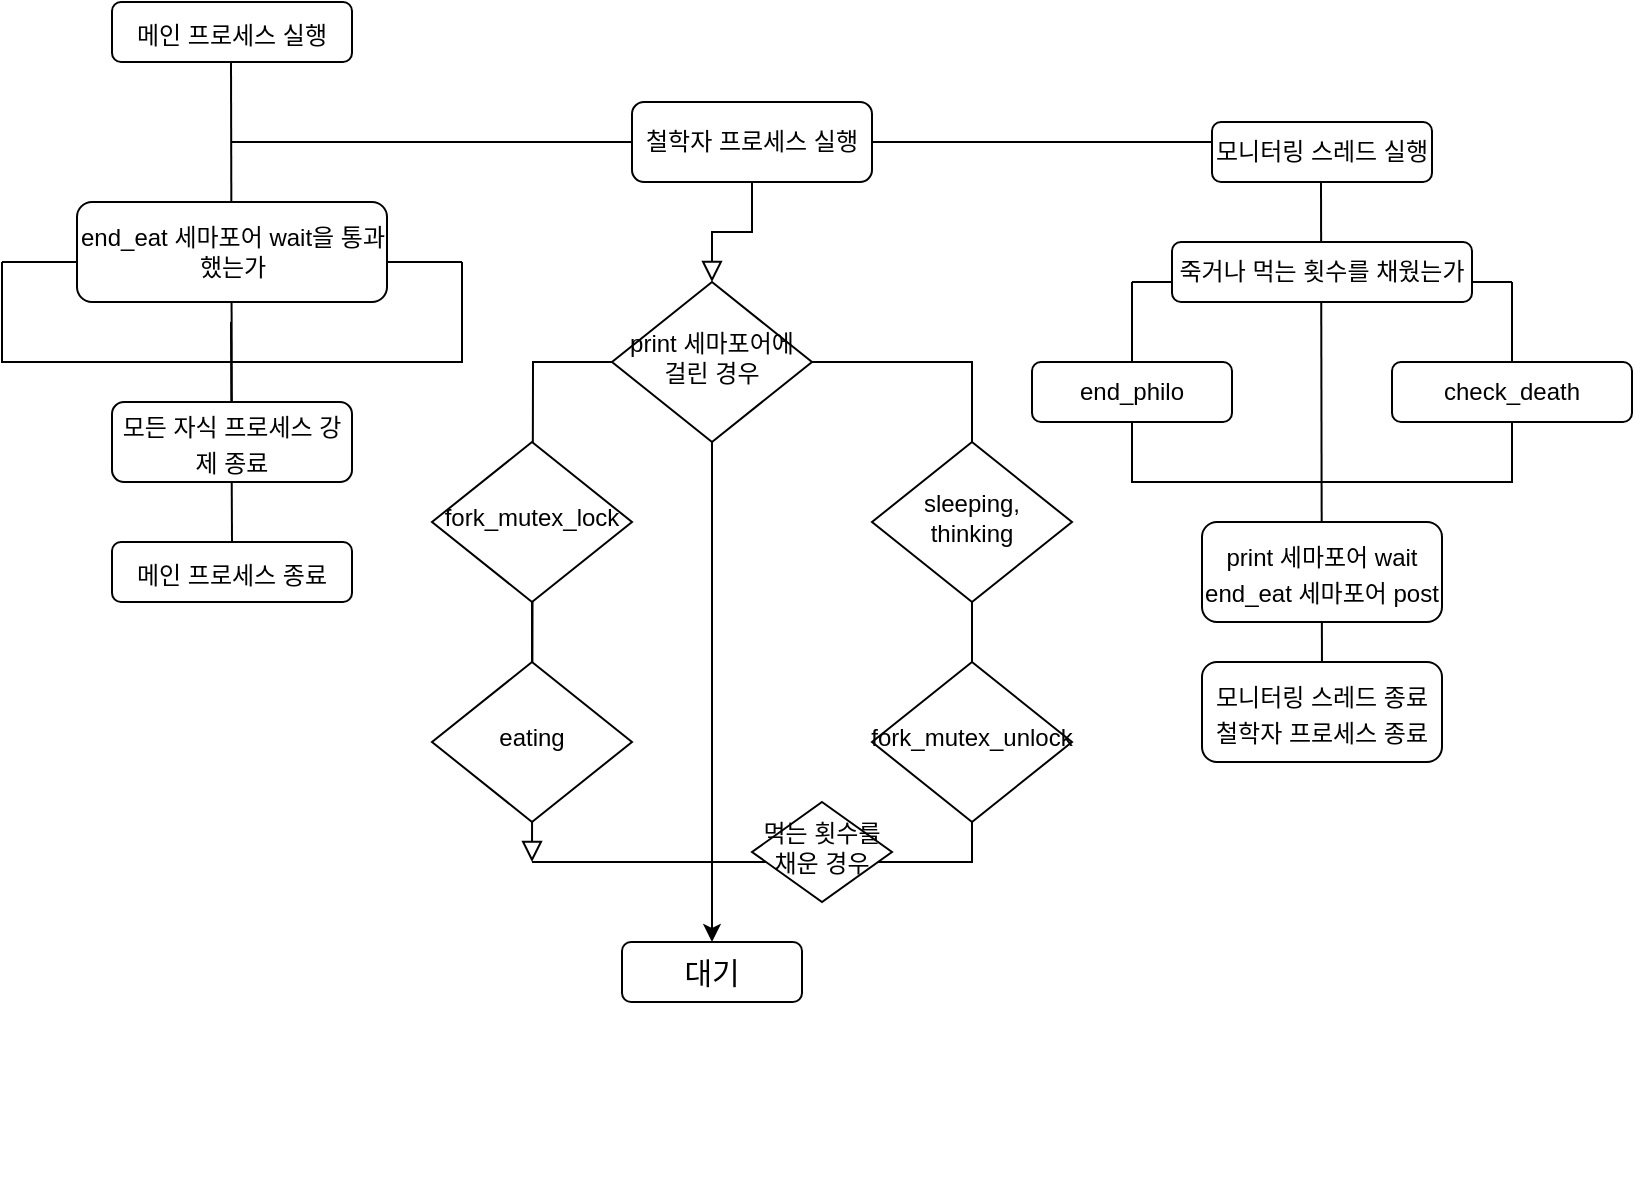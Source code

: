 <mxfile version="20.5.3" type="device"><diagram id="uqdI3uxe2mKfC2IrHBiJ" name="Page-1"><mxGraphModel dx="797" dy="490" grid="1" gridSize="10" guides="1" tooltips="1" connect="1" arrows="1" fold="1" page="1" pageScale="1" pageWidth="850" pageHeight="1100" math="0" shadow="0"><root><mxCell id="0"/><mxCell id="1" parent="0"/><mxCell id="PLW9pPy8reArhbwLxWtk-1" value="&lt;font style=&quot;font-size: 12px;&quot;&gt;메인 프로세스 실행&lt;/font&gt;" style="rounded=1;whiteSpace=wrap;html=1;fontSize=15;" parent="1" vertex="1"><mxGeometry x="160" y="20" width="120" height="30" as="geometry"/></mxCell><mxCell id="PLW9pPy8reArhbwLxWtk-2" value="" style="endArrow=none;html=1;rounded=0;fontSize=15;" parent="1" edge="1"><mxGeometry width="50" height="50" relative="1" as="geometry"><mxPoint x="220" y="260" as="sourcePoint"/><mxPoint x="219.5" y="50" as="targetPoint"/></mxGeometry></mxCell><mxCell id="PLW9pPy8reArhbwLxWtk-4" value="" style="swimlane;startSize=0;fontSize=12;" parent="1" vertex="1"><mxGeometry x="105" y="150" width="230" height="50" as="geometry"/></mxCell><mxCell id="PLW9pPy8reArhbwLxWtk-6" value="" style="endArrow=none;html=1;rounded=0;fontSize=12;entryX=0.5;entryY=0;entryDx=0;entryDy=0;" parent="PLW9pPy8reArhbwLxWtk-4" target="PLW9pPy8reArhbwLxWtk-8" edge="1"><mxGeometry width="50" height="50" relative="1" as="geometry"><mxPoint x="114.5" y="30" as="sourcePoint"/><mxPoint x="115" y="70" as="targetPoint"/></mxGeometry></mxCell><mxCell id="PLW9pPy8reArhbwLxWtk-7" value="end_eat 세마포어 wait을 통과 했는가" style="rounded=1;whiteSpace=wrap;html=1;fontSize=12;" parent="1" vertex="1"><mxGeometry x="142.5" y="120" width="155" height="50" as="geometry"/></mxCell><mxCell id="PLW9pPy8reArhbwLxWtk-8" value="&lt;font style=&quot;font-size: 12px;&quot;&gt;메인 프로세스 종료&lt;/font&gt;" style="rounded=1;whiteSpace=wrap;html=1;fontSize=15;" parent="1" vertex="1"><mxGeometry x="160" y="290" width="120" height="30" as="geometry"/></mxCell><mxCell id="PLW9pPy8reArhbwLxWtk-9" value="" style="endArrow=none;html=1;rounded=0;fontSize=12;" parent="1" edge="1"><mxGeometry width="50" height="50" relative="1" as="geometry"><mxPoint x="220" y="90" as="sourcePoint"/><mxPoint x="710" y="90" as="targetPoint"/></mxGeometry></mxCell><mxCell id="PLW9pPy8reArhbwLxWtk-23" value="&lt;font style=&quot;font-size: 12px;&quot;&gt;모든 자식 프로세스 강제 종료&lt;/font&gt;" style="rounded=1;whiteSpace=wrap;html=1;fontSize=15;" parent="1" vertex="1"><mxGeometry x="160" y="220" width="120" height="40" as="geometry"/></mxCell><mxCell id="PLW9pPy8reArhbwLxWtk-26" value="" style="group" parent="1" vertex="1" connectable="0"><mxGeometry x="320" y="70" width="320" height="550" as="geometry"/></mxCell><mxCell id="PLW9pPy8reArhbwLxWtk-25" value="" style="group" parent="PLW9pPy8reArhbwLxWtk-26" vertex="1" connectable="0"><mxGeometry x="50" width="270" height="550" as="geometry"/></mxCell><mxCell id="PLW9pPy8reArhbwLxWtk-10" value="" style="edgeStyle=orthogonalEdgeStyle;rounded=0;html=1;jettySize=auto;orthogonalLoop=1;fontSize=11;endArrow=none;endFill=0;endSize=8;strokeWidth=1;shadow=0;labelBackgroundColor=none;" parent="PLW9pPy8reArhbwLxWtk-25" source="PLW9pPy8reArhbwLxWtk-13" edge="1"><mxGeometry y="10" relative="1" as="geometry"><mxPoint as="offset"/><mxPoint x="-260" y="60" as="sourcePoint"/><mxPoint y="380" as="targetPoint"/><Array as="points"><mxPoint x="220" y="130"/><mxPoint x="220" y="380"/></Array></mxGeometry></mxCell><mxCell id="PLW9pPy8reArhbwLxWtk-11" value="철학자 프로세스 실행" style="rounded=1;whiteSpace=wrap;html=1;fontSize=12;glass=0;strokeWidth=1;shadow=0;" parent="PLW9pPy8reArhbwLxWtk-25" vertex="1"><mxGeometry x="50" width="120" height="40" as="geometry"/></mxCell><mxCell id="PLW9pPy8reArhbwLxWtk-12" value="sleeping, thinking" style="rhombus;whiteSpace=wrap;html=1;shadow=0;fontFamily=Helvetica;fontSize=12;align=center;strokeWidth=1;spacing=6;spacingTop=-4;" parent="PLW9pPy8reArhbwLxWtk-25" vertex="1"><mxGeometry x="170" y="170" width="100" height="80" as="geometry"/></mxCell><mxCell id="PLW9pPy8reArhbwLxWtk-13" value="print 세마포어에 걸린 경우" style="rhombus;whiteSpace=wrap;html=1;shadow=0;fontFamily=Helvetica;fontSize=12;align=center;strokeWidth=1;spacing=6;spacingTop=-4;" parent="PLW9pPy8reArhbwLxWtk-25" vertex="1"><mxGeometry x="40" y="90" width="100" height="80" as="geometry"/></mxCell><mxCell id="PLW9pPy8reArhbwLxWtk-16" value="fork_mutex_unlock" style="rhombus;whiteSpace=wrap;html=1;shadow=0;fontFamily=Helvetica;fontSize=12;align=center;strokeWidth=1;spacing=6;spacingTop=-4;" parent="PLW9pPy8reArhbwLxWtk-25" vertex="1"><mxGeometry x="170" y="280" width="100" height="80" as="geometry"/></mxCell><mxCell id="PLW9pPy8reArhbwLxWtk-19" value="" style="endArrow=classic;html=1;rounded=0;fontSize=15;entryX=0.5;entryY=0;entryDx=0;entryDy=0;" parent="PLW9pPy8reArhbwLxWtk-25" target="PLW9pPy8reArhbwLxWtk-21" edge="1"><mxGeometry width="50" height="50" relative="1" as="geometry"><mxPoint x="90" y="170" as="sourcePoint"/><mxPoint x="110" y="530" as="targetPoint"/></mxGeometry></mxCell><mxCell id="PLW9pPy8reArhbwLxWtk-21" value="대기" style="rounded=1;whiteSpace=wrap;html=1;fontSize=15;" parent="PLW9pPy8reArhbwLxWtk-25" vertex="1"><mxGeometry x="45" y="420" width="90" height="30" as="geometry"/></mxCell><mxCell id="PLW9pPy8reArhbwLxWtk-22" value="" style="rounded=0;html=1;jettySize=auto;orthogonalLoop=1;fontSize=11;endArrow=block;endFill=0;endSize=8;strokeWidth=1;shadow=0;labelBackgroundColor=none;edgeStyle=orthogonalEdgeStyle;" parent="PLW9pPy8reArhbwLxWtk-25" source="PLW9pPy8reArhbwLxWtk-11" target="PLW9pPy8reArhbwLxWtk-13" edge="1"><mxGeometry relative="1" as="geometry"/></mxCell><mxCell id="PLW9pPy8reArhbwLxWtk-14" value="" style="rounded=0;html=1;jettySize=auto;orthogonalLoop=1;fontSize=11;endArrow=block;endFill=0;endSize=8;strokeWidth=1;shadow=0;labelBackgroundColor=none;edgeStyle=orthogonalEdgeStyle;" parent="PLW9pPy8reArhbwLxWtk-25" source="PLW9pPy8reArhbwLxWtk-13" edge="1"><mxGeometry y="20" relative="1" as="geometry"><mxPoint as="offset"/><mxPoint y="380" as="targetPoint"/></mxGeometry></mxCell><mxCell id="69oc-D4xW6F9bMDUG1GZ-2" value="먹는 횟수를 채운 경우" style="rhombus;whiteSpace=wrap;html=1;shadow=0;fontFamily=Helvetica;fontSize=12;align=center;strokeWidth=1;spacing=6;spacingTop=-4;" vertex="1" parent="PLW9pPy8reArhbwLxWtk-25"><mxGeometry x="110" y="350" width="70" height="50" as="geometry"/></mxCell><mxCell id="PLW9pPy8reArhbwLxWtk-18" value="" style="rounded=0;html=1;jettySize=auto;orthogonalLoop=1;fontSize=11;endArrow=none;endFill=0;endSize=8;strokeWidth=1;shadow=0;labelBackgroundColor=none;edgeStyle=orthogonalEdgeStyle;entryX=0.5;entryY=0;entryDx=0;entryDy=0;" parent="PLW9pPy8reArhbwLxWtk-26" source="PLW9pPy8reArhbwLxWtk-17" target="PLW9pPy8reArhbwLxWtk-15" edge="1"><mxGeometry x="0.333" y="20" relative="1" as="geometry"><mxPoint as="offset"/><mxPoint x="50" y="170" as="sourcePoint"/><mxPoint x="110" y="430" as="targetPoint"/></mxGeometry></mxCell><mxCell id="PLW9pPy8reArhbwLxWtk-15" value="eating" style="rhombus;whiteSpace=wrap;html=1;shadow=0;fontFamily=Helvetica;fontSize=12;align=center;strokeWidth=1;spacing=6;spacingTop=-4;" parent="PLW9pPy8reArhbwLxWtk-26" vertex="1"><mxGeometry y="280" width="100" height="80" as="geometry"/></mxCell><mxCell id="PLW9pPy8reArhbwLxWtk-17" value="fork_mutex_lock" style="rhombus;whiteSpace=wrap;html=1;shadow=0;fontFamily=Helvetica;fontSize=12;align=center;strokeWidth=1;spacing=6;spacingTop=-4;" parent="PLW9pPy8reArhbwLxWtk-26" vertex="1"><mxGeometry y="170" width="100" height="80" as="geometry"/></mxCell><mxCell id="PLW9pPy8reArhbwLxWtk-41" value="" style="group" parent="1" vertex="1" connectable="0"><mxGeometry x="670" y="80" width="250" height="320" as="geometry"/></mxCell><mxCell id="PLW9pPy8reArhbwLxWtk-28" value="모니터링 스레드 실행" style="rounded=1;whiteSpace=wrap;html=1;" parent="PLW9pPy8reArhbwLxWtk-41" vertex="1"><mxGeometry x="40" width="110" height="30" as="geometry"/></mxCell><mxCell id="PLW9pPy8reArhbwLxWtk-31" value="" style="swimlane;startSize=0;fontSize=12;" parent="PLW9pPy8reArhbwLxWtk-41" vertex="1"><mxGeometry y="80" width="190" height="100" as="geometry"/></mxCell><mxCell id="PLW9pPy8reArhbwLxWtk-33" value="" style="endArrow=none;html=1;rounded=0;fontSize=12;" parent="PLW9pPy8reArhbwLxWtk-31" edge="1"><mxGeometry width="50" height="50" relative="1" as="geometry"><mxPoint x="94.5" y="-50" as="sourcePoint"/><mxPoint x="95" y="200" as="targetPoint"/></mxGeometry></mxCell><mxCell id="PLW9pPy8reArhbwLxWtk-36" value="end_philo" style="rounded=1;whiteSpace=wrap;html=1;fontSize=12;" parent="PLW9pPy8reArhbwLxWtk-31" vertex="1"><mxGeometry x="-50" y="40" width="100" height="30" as="geometry"/></mxCell><mxCell id="PLW9pPy8reArhbwLxWtk-34" value="죽거나 먹는 횟수를 채웠는가" style="rounded=1;whiteSpace=wrap;html=1;fontSize=12;" parent="PLW9pPy8reArhbwLxWtk-41" vertex="1"><mxGeometry x="20" y="60" width="150" height="30" as="geometry"/></mxCell><mxCell id="PLW9pPy8reArhbwLxWtk-35" value="&lt;font style=&quot;font-size: 12px;&quot;&gt;print 세마포어 wait&lt;br&gt;end_eat 세마포어 post&lt;br&gt;&lt;/font&gt;" style="rounded=1;whiteSpace=wrap;html=1;fontSize=15;" parent="PLW9pPy8reArhbwLxWtk-41" vertex="1"><mxGeometry x="35" y="200" width="120" height="50" as="geometry"/></mxCell><mxCell id="PLW9pPy8reArhbwLxWtk-32" value="check_death" style="rounded=1;whiteSpace=wrap;html=1;fontSize=12;" parent="PLW9pPy8reArhbwLxWtk-41" vertex="1"><mxGeometry x="130" y="120" width="120" height="30" as="geometry"/></mxCell><mxCell id="PLW9pPy8reArhbwLxWtk-40" value="&lt;span style=&quot;font-size: 12px;&quot;&gt;모니터링 스레드 종료&lt;br&gt;철학자 프로세스 종료&lt;br&gt;&lt;/span&gt;" style="rounded=1;whiteSpace=wrap;html=1;fontSize=15;" parent="PLW9pPy8reArhbwLxWtk-41" vertex="1"><mxGeometry x="35" y="270" width="120" height="50" as="geometry"/></mxCell></root></mxGraphModel></diagram></mxfile>